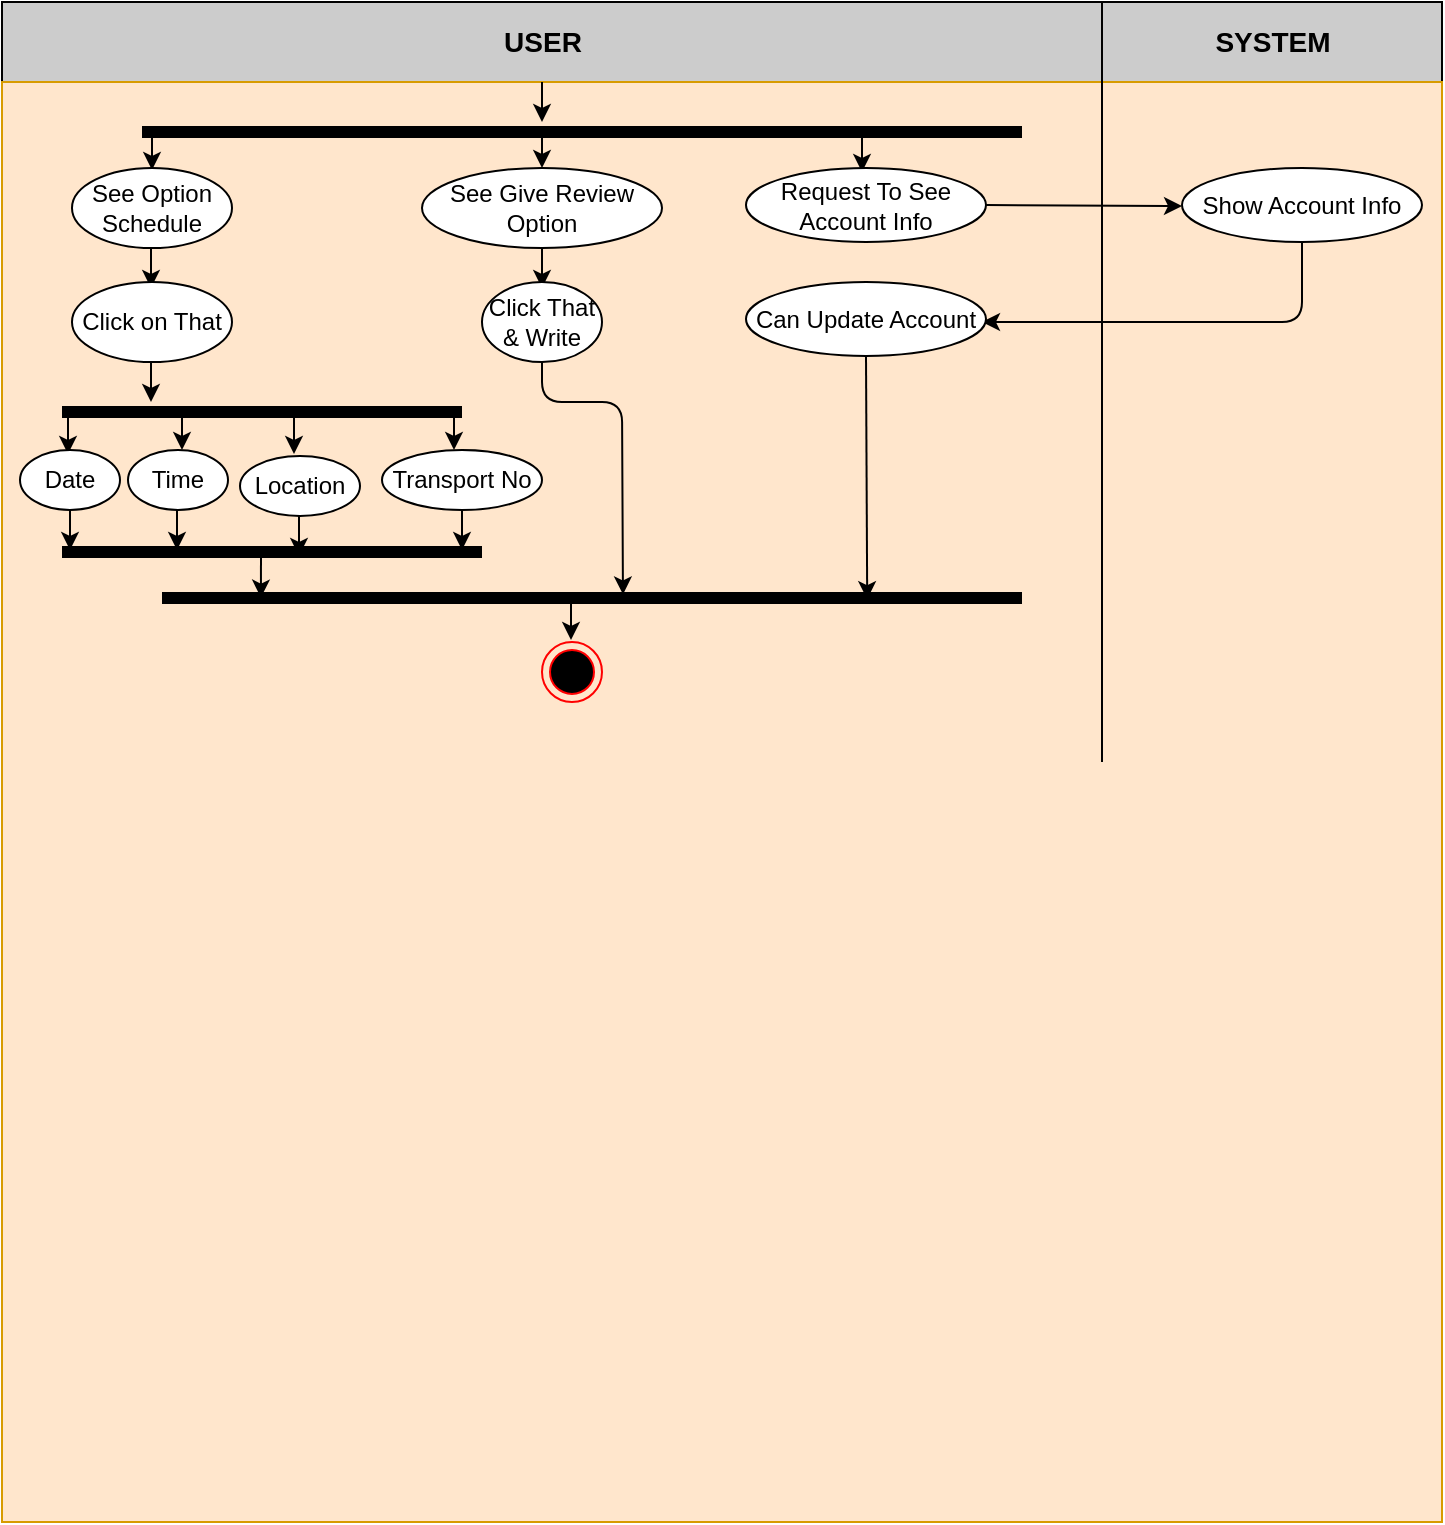 <mxfile version="15.0.2" type="github">
  <diagram id="dZUIndjdPK84sNnJ9CHo" name="Page-1">
    <mxGraphModel dx="1490" dy="556" grid="1" gridSize="10" guides="1" tooltips="1" connect="1" arrows="1" fold="1" page="1" pageScale="1" pageWidth="827" pageHeight="1169" math="0" shadow="0">
      <root>
        <mxCell id="0" />
        <mxCell id="1" parent="0" />
        <mxCell id="Z1GRAb_l_Lzw0T1dBopZ-44" value="" style="rounded=0;whiteSpace=wrap;html=1;strokeColor=#000000;fillColor=#CCCCCC;" vertex="1" parent="1">
          <mxGeometry x="10" y="40" width="720" height="40" as="geometry" />
        </mxCell>
        <mxCell id="Z1GRAb_l_Lzw0T1dBopZ-42" value="" style="whiteSpace=wrap;html=1;aspect=fixed;strokeColor=#d79b00;fillColor=#ffe6cc;" vertex="1" parent="1">
          <mxGeometry x="10" y="80" width="720" height="720" as="geometry" />
        </mxCell>
        <mxCell id="Z1GRAb_l_Lzw0T1dBopZ-1" value="&lt;font style=&quot;font-size: 14px&quot;&gt;&lt;b&gt;USER&lt;/b&gt;&lt;/font&gt;" style="text;html=1;align=center;verticalAlign=middle;resizable=0;points=[];autosize=1;strokeColor=none;" vertex="1" parent="1">
          <mxGeometry x="255" y="50" width="50" height="20" as="geometry" />
        </mxCell>
        <mxCell id="Z1GRAb_l_Lzw0T1dBopZ-2" value="&lt;font style=&quot;font-size: 14px&quot;&gt;&lt;b&gt;SYSTEM&lt;/b&gt;&lt;/font&gt;" style="text;html=1;align=center;verticalAlign=middle;resizable=0;points=[];autosize=1;strokeColor=none;" vertex="1" parent="1">
          <mxGeometry x="610" y="50" width="70" height="20" as="geometry" />
        </mxCell>
        <mxCell id="Z1GRAb_l_Lzw0T1dBopZ-3" value="" style="endArrow=classic;html=1;" edge="1" parent="1">
          <mxGeometry width="50" height="50" relative="1" as="geometry">
            <mxPoint x="280" y="80" as="sourcePoint" />
            <mxPoint x="280" y="100" as="targetPoint" />
          </mxGeometry>
        </mxCell>
        <mxCell id="Z1GRAb_l_Lzw0T1dBopZ-4" value="" style="shape=line;html=1;strokeWidth=6;" vertex="1" parent="1">
          <mxGeometry x="80" y="100" width="440" height="10" as="geometry" />
        </mxCell>
        <mxCell id="Z1GRAb_l_Lzw0T1dBopZ-6" value="" style="endArrow=classic;html=1;" edge="1" parent="1">
          <mxGeometry width="50" height="50" relative="1" as="geometry">
            <mxPoint x="85" y="104" as="sourcePoint" />
            <mxPoint x="85" y="124" as="targetPoint" />
          </mxGeometry>
        </mxCell>
        <mxCell id="Z1GRAb_l_Lzw0T1dBopZ-7" value="See Option Schedule" style="ellipse;whiteSpace=wrap;html=1;strokeColor=#000000;" vertex="1" parent="1">
          <mxGeometry x="45" y="123" width="80" height="40" as="geometry" />
        </mxCell>
        <mxCell id="Z1GRAb_l_Lzw0T1dBopZ-8" value="" style="endArrow=classic;html=1;" edge="1" parent="1">
          <mxGeometry width="50" height="50" relative="1" as="geometry">
            <mxPoint x="84.5" y="163" as="sourcePoint" />
            <mxPoint x="84.5" y="183" as="targetPoint" />
          </mxGeometry>
        </mxCell>
        <mxCell id="Z1GRAb_l_Lzw0T1dBopZ-9" value="Click on That" style="ellipse;whiteSpace=wrap;html=1;strokeColor=#000000;" vertex="1" parent="1">
          <mxGeometry x="45" y="180" width="80" height="40" as="geometry" />
        </mxCell>
        <mxCell id="Z1GRAb_l_Lzw0T1dBopZ-10" value="" style="endArrow=classic;html=1;" edge="1" parent="1">
          <mxGeometry width="50" height="50" relative="1" as="geometry">
            <mxPoint x="84.5" y="220" as="sourcePoint" />
            <mxPoint x="84.5" y="240" as="targetPoint" />
          </mxGeometry>
        </mxCell>
        <mxCell id="Z1GRAb_l_Lzw0T1dBopZ-11" value="" style="shape=line;html=1;strokeWidth=6;" vertex="1" parent="1">
          <mxGeometry x="40" y="240" width="200" height="10" as="geometry" />
        </mxCell>
        <mxCell id="Z1GRAb_l_Lzw0T1dBopZ-12" value="" style="endArrow=classic;html=1;" edge="1" parent="1">
          <mxGeometry width="50" height="50" relative="1" as="geometry">
            <mxPoint x="43" y="246" as="sourcePoint" />
            <mxPoint x="43" y="266" as="targetPoint" />
          </mxGeometry>
        </mxCell>
        <mxCell id="Z1GRAb_l_Lzw0T1dBopZ-13" value="Date" style="ellipse;whiteSpace=wrap;html=1;strokeColor=#000000;" vertex="1" parent="1">
          <mxGeometry x="19" y="264" width="50" height="30" as="geometry" />
        </mxCell>
        <mxCell id="Z1GRAb_l_Lzw0T1dBopZ-14" value="" style="endArrow=classic;html=1;" edge="1" parent="1">
          <mxGeometry width="50" height="50" relative="1" as="geometry">
            <mxPoint x="100" y="244" as="sourcePoint" />
            <mxPoint x="100" y="264" as="targetPoint" />
          </mxGeometry>
        </mxCell>
        <mxCell id="Z1GRAb_l_Lzw0T1dBopZ-15" value="Time" style="ellipse;whiteSpace=wrap;html=1;strokeColor=#000000;" vertex="1" parent="1">
          <mxGeometry x="73" y="264" width="50" height="30" as="geometry" />
        </mxCell>
        <mxCell id="Z1GRAb_l_Lzw0T1dBopZ-16" value="" style="endArrow=classic;html=1;" edge="1" parent="1">
          <mxGeometry width="50" height="50" relative="1" as="geometry">
            <mxPoint x="156" y="246" as="sourcePoint" />
            <mxPoint x="156" y="266" as="targetPoint" />
          </mxGeometry>
        </mxCell>
        <mxCell id="Z1GRAb_l_Lzw0T1dBopZ-17" value="Location" style="ellipse;whiteSpace=wrap;html=1;strokeColor=#000000;" vertex="1" parent="1">
          <mxGeometry x="129" y="267" width="60" height="30" as="geometry" />
        </mxCell>
        <mxCell id="Z1GRAb_l_Lzw0T1dBopZ-18" value="" style="endArrow=classic;html=1;" edge="1" parent="1">
          <mxGeometry width="50" height="50" relative="1" as="geometry">
            <mxPoint x="236" y="244" as="sourcePoint" />
            <mxPoint x="236" y="264" as="targetPoint" />
          </mxGeometry>
        </mxCell>
        <mxCell id="Z1GRAb_l_Lzw0T1dBopZ-19" value="Transport No" style="ellipse;whiteSpace=wrap;html=1;strokeColor=#000000;" vertex="1" parent="1">
          <mxGeometry x="200" y="264" width="80" height="30" as="geometry" />
        </mxCell>
        <mxCell id="Z1GRAb_l_Lzw0T1dBopZ-20" value="" style="endArrow=classic;html=1;" edge="1" parent="1">
          <mxGeometry width="50" height="50" relative="1" as="geometry">
            <mxPoint x="44" y="294" as="sourcePoint" />
            <mxPoint x="44" y="314" as="targetPoint" />
          </mxGeometry>
        </mxCell>
        <mxCell id="Z1GRAb_l_Lzw0T1dBopZ-21" value="" style="endArrow=classic;html=1;" edge="1" parent="1">
          <mxGeometry width="50" height="50" relative="1" as="geometry">
            <mxPoint x="97.5" y="294" as="sourcePoint" />
            <mxPoint x="97.5" y="314" as="targetPoint" />
          </mxGeometry>
        </mxCell>
        <mxCell id="Z1GRAb_l_Lzw0T1dBopZ-22" value="" style="endArrow=classic;html=1;" edge="1" parent="1">
          <mxGeometry width="50" height="50" relative="1" as="geometry">
            <mxPoint x="158.5" y="297" as="sourcePoint" />
            <mxPoint x="158.5" y="317" as="targetPoint" />
          </mxGeometry>
        </mxCell>
        <mxCell id="Z1GRAb_l_Lzw0T1dBopZ-23" value="" style="endArrow=classic;html=1;" edge="1" parent="1">
          <mxGeometry width="50" height="50" relative="1" as="geometry">
            <mxPoint x="240" y="294" as="sourcePoint" />
            <mxPoint x="240" y="314" as="targetPoint" />
          </mxGeometry>
        </mxCell>
        <mxCell id="Z1GRAb_l_Lzw0T1dBopZ-24" value="" style="shape=line;html=1;strokeWidth=6;" vertex="1" parent="1">
          <mxGeometry x="40" y="310" width="210" height="10" as="geometry" />
        </mxCell>
        <mxCell id="Z1GRAb_l_Lzw0T1dBopZ-25" value="" style="endArrow=classic;html=1;entryX=0.115;entryY=0.48;entryDx=0;entryDy=0;entryPerimeter=0;" edge="1" parent="1" target="Z1GRAb_l_Lzw0T1dBopZ-38">
          <mxGeometry width="50" height="50" relative="1" as="geometry">
            <mxPoint x="139.5" y="315" as="sourcePoint" />
            <mxPoint x="139.5" y="335" as="targetPoint" />
          </mxGeometry>
        </mxCell>
        <mxCell id="Z1GRAb_l_Lzw0T1dBopZ-26" value="" style="endArrow=classic;html=1;" edge="1" parent="1">
          <mxGeometry width="50" height="50" relative="1" as="geometry">
            <mxPoint x="280" y="103" as="sourcePoint" />
            <mxPoint x="280" y="123" as="targetPoint" />
          </mxGeometry>
        </mxCell>
        <mxCell id="Z1GRAb_l_Lzw0T1dBopZ-27" value="See Give Review Option" style="ellipse;whiteSpace=wrap;html=1;strokeColor=#000000;" vertex="1" parent="1">
          <mxGeometry x="220" y="123" width="120" height="40" as="geometry" />
        </mxCell>
        <mxCell id="Z1GRAb_l_Lzw0T1dBopZ-28" value="" style="endArrow=classic;html=1;" edge="1" parent="1">
          <mxGeometry width="50" height="50" relative="1" as="geometry">
            <mxPoint x="280" y="163" as="sourcePoint" />
            <mxPoint x="280" y="183" as="targetPoint" />
          </mxGeometry>
        </mxCell>
        <mxCell id="Z1GRAb_l_Lzw0T1dBopZ-29" value="Click That &amp;amp; Write" style="ellipse;whiteSpace=wrap;html=1;strokeColor=#000000;" vertex="1" parent="1">
          <mxGeometry x="250" y="180" width="60" height="40" as="geometry" />
        </mxCell>
        <mxCell id="Z1GRAb_l_Lzw0T1dBopZ-30" value="" style="endArrow=classic;html=1;exitX=0.5;exitY=1;exitDx=0;exitDy=0;entryX=0.536;entryY=0.32;entryDx=0;entryDy=0;entryPerimeter=0;" edge="1" parent="1" source="Z1GRAb_l_Lzw0T1dBopZ-29" target="Z1GRAb_l_Lzw0T1dBopZ-38">
          <mxGeometry width="50" height="50" relative="1" as="geometry">
            <mxPoint x="270" y="180" as="sourcePoint" />
            <mxPoint x="320" y="330" as="targetPoint" />
            <Array as="points">
              <mxPoint x="280" y="240" />
              <mxPoint x="320" y="240" />
            </Array>
          </mxGeometry>
        </mxCell>
        <mxCell id="Z1GRAb_l_Lzw0T1dBopZ-31" value="" style="endArrow=classic;html=1;" edge="1" parent="1">
          <mxGeometry width="50" height="50" relative="1" as="geometry">
            <mxPoint x="440" y="105" as="sourcePoint" />
            <mxPoint x="440" y="125" as="targetPoint" />
          </mxGeometry>
        </mxCell>
        <mxCell id="Z1GRAb_l_Lzw0T1dBopZ-32" value="Request To See Account Info" style="ellipse;whiteSpace=wrap;html=1;strokeColor=#000000;" vertex="1" parent="1">
          <mxGeometry x="382" y="123" width="120" height="37" as="geometry" />
        </mxCell>
        <mxCell id="Z1GRAb_l_Lzw0T1dBopZ-33" value="" style="endArrow=classic;html=1;exitX=1;exitY=0.5;exitDx=0;exitDy=0;" edge="1" parent="1" source="Z1GRAb_l_Lzw0T1dBopZ-32">
          <mxGeometry width="50" height="50" relative="1" as="geometry">
            <mxPoint x="430" y="200" as="sourcePoint" />
            <mxPoint x="600" y="142" as="targetPoint" />
          </mxGeometry>
        </mxCell>
        <mxCell id="Z1GRAb_l_Lzw0T1dBopZ-34" value="Show Account Info" style="ellipse;whiteSpace=wrap;html=1;strokeColor=#000000;" vertex="1" parent="1">
          <mxGeometry x="600" y="123" width="120" height="37" as="geometry" />
        </mxCell>
        <mxCell id="Z1GRAb_l_Lzw0T1dBopZ-35" value="" style="endArrow=classic;html=1;exitX=0.5;exitY=1;exitDx=0;exitDy=0;" edge="1" parent="1" source="Z1GRAb_l_Lzw0T1dBopZ-34">
          <mxGeometry width="50" height="50" relative="1" as="geometry">
            <mxPoint x="270" y="190" as="sourcePoint" />
            <mxPoint x="500" y="200" as="targetPoint" />
            <Array as="points">
              <mxPoint x="660" y="200" />
            </Array>
          </mxGeometry>
        </mxCell>
        <mxCell id="Z1GRAb_l_Lzw0T1dBopZ-36" value="Can Update Account" style="ellipse;whiteSpace=wrap;html=1;strokeColor=#000000;" vertex="1" parent="1">
          <mxGeometry x="382" y="180" width="120" height="37" as="geometry" />
        </mxCell>
        <mxCell id="Z1GRAb_l_Lzw0T1dBopZ-37" value="" style="endArrow=classic;html=1;exitX=0.5;exitY=1;exitDx=0;exitDy=0;entryX=0.82;entryY=0.56;entryDx=0;entryDy=0;entryPerimeter=0;" edge="1" parent="1" source="Z1GRAb_l_Lzw0T1dBopZ-36" target="Z1GRAb_l_Lzw0T1dBopZ-38">
          <mxGeometry width="50" height="50" relative="1" as="geometry">
            <mxPoint x="270" y="300" as="sourcePoint" />
            <mxPoint x="442" y="330" as="targetPoint" />
          </mxGeometry>
        </mxCell>
        <mxCell id="Z1GRAb_l_Lzw0T1dBopZ-38" value="" style="shape=line;html=1;strokeWidth=6;" vertex="1" parent="1">
          <mxGeometry x="90" y="333" width="430" height="10" as="geometry" />
        </mxCell>
        <mxCell id="Z1GRAb_l_Lzw0T1dBopZ-39" value="" style="endArrow=none;html=1;" edge="1" parent="1">
          <mxGeometry width="50" height="50" relative="1" as="geometry">
            <mxPoint x="560" y="420" as="sourcePoint" />
            <mxPoint x="560" y="40" as="targetPoint" />
          </mxGeometry>
        </mxCell>
        <mxCell id="Z1GRAb_l_Lzw0T1dBopZ-40" value="" style="endArrow=classic;html=1;" edge="1" parent="1">
          <mxGeometry width="50" height="50" relative="1" as="geometry">
            <mxPoint x="294.5" y="339" as="sourcePoint" />
            <mxPoint x="294.5" y="359" as="targetPoint" />
          </mxGeometry>
        </mxCell>
        <mxCell id="Z1GRAb_l_Lzw0T1dBopZ-41" value="" style="ellipse;html=1;shape=endState;fillColor=#000000;strokeColor=#ff0000;" vertex="1" parent="1">
          <mxGeometry x="280" y="360" width="30" height="30" as="geometry" />
        </mxCell>
      </root>
    </mxGraphModel>
  </diagram>
</mxfile>
